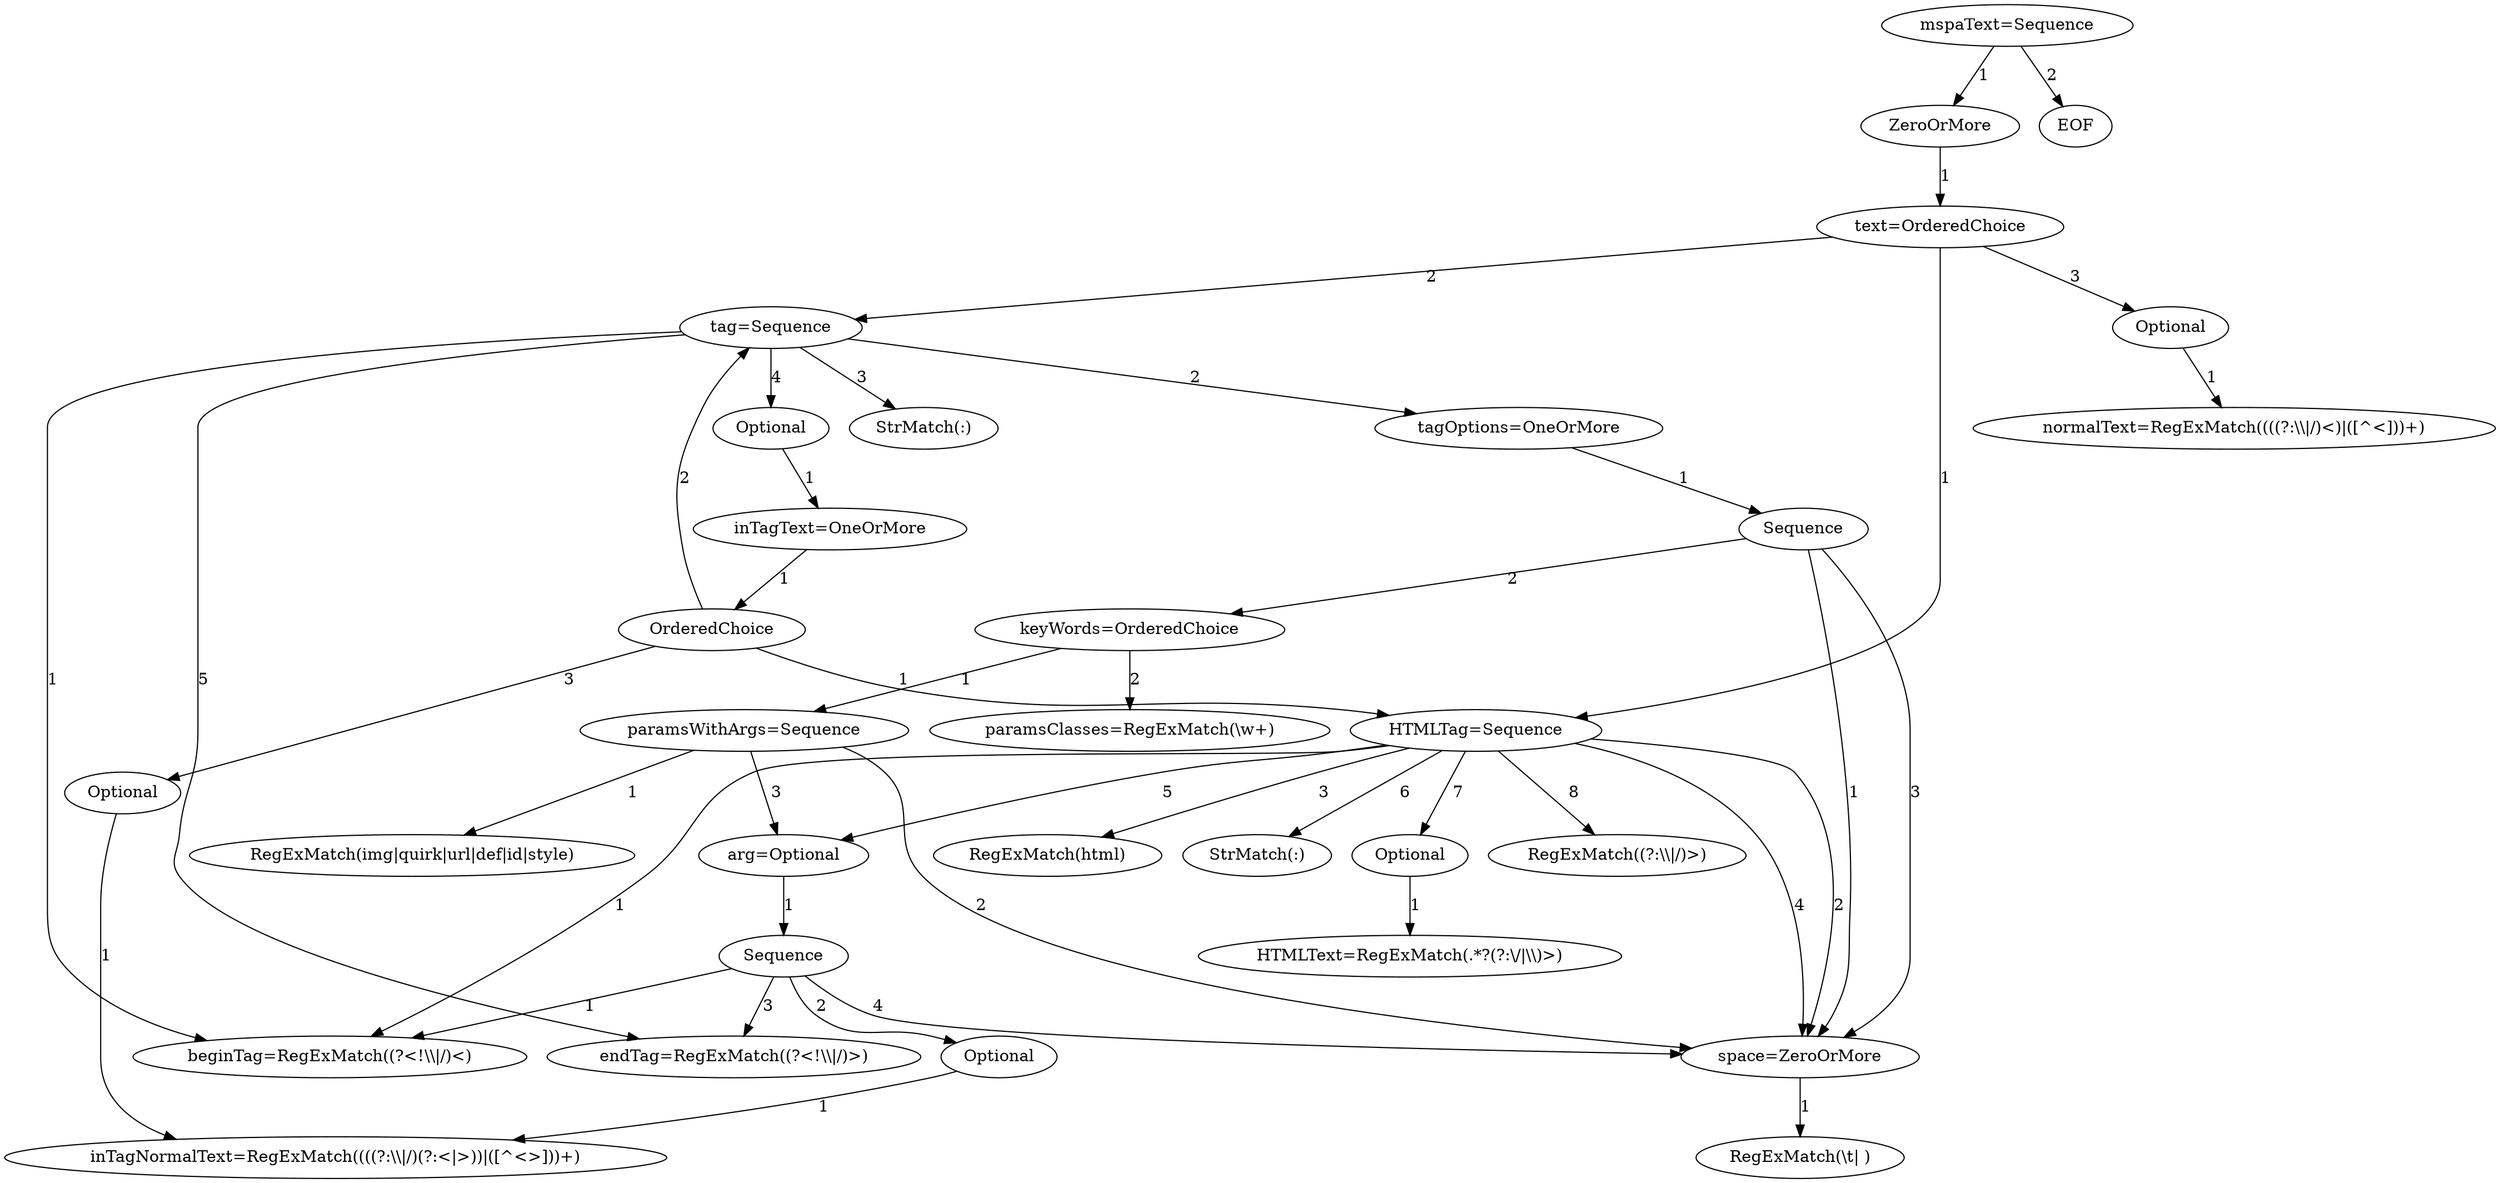 digraph arpeggio_graph {
1868648516016 [label="mspaText=Sequence"];
1868648516016->1868648515904 [label="1"]

1868648515904 [label="ZeroOrMore"];
1868648515904->1868648516296 [label="1"]

1868648516296 [label="text=OrderedChoice"];
1868648516296->1868648516688 [label="1"]

1868648516688 [label="HTMLTag=Sequence"];
1868648516688->1868648516856 [label="1"]

1868648516856 [label="beginTag=RegExMatch((?<!\\\\|/)<)"];
1868648516688->1868648517248 [label="2"]

1868648517248 [label="space=ZeroOrMore"];
1868648517248->1868648516800 [label="1"]

1868648516800 [label="RegExMatch(\\t| )"];
1868648516688->1868648516464 [label="3"]

1868648516464 [label="RegExMatch(html)"];
1868648516688->1868648517248 [label="4"]

1868648516688->1868648517360 [label="5"]

1868648517360 [label="arg=Optional"];
1868648517360->1868648516912 [label="1"]

1868648516912 [label="Sequence"];
1868648516912->1868648516856 [label="1"]

1868648516912->1868648517192 [label="2"]

1868648517192 [label="Optional"];
1868648517192->1868648517304 [label="1"]

1868648517304 [label="inTagNormalText=RegExMatch((((?:\\\\|/)(?:<|>))|([^<>]))+)"];
1868648516912->1868648517416 [label="3"]

1868648517416 [label="endTag=RegExMatch((?<!\\\\|/)>)"];
1868648516912->1868648517248 [label="4"]

1868648516688->1868648517136 [label="6"]

1868648517136 [label="StrMatch(:)"];
1868648516688->1868648516520 [label="7"]

1868648516520 [label="Optional"];
1868648516520->1868648517584 [label="1"]

1868648517584 [label="HTMLText=RegExMatch(.*?(?:\\/|\\\\)>)"];
1868648516688->1868648516632 [label="8"]

1868648516632 [label="RegExMatch((?:\\\\|/)>)"];
1868648516296->1868648517472 [label="2"]

1868648517472 [label="tag=Sequence"];
1868648517472->1868648516856 [label="1"]

1868648517472->1868648562928 [label="2"]

1868648562928 [label="tagOptions=OneOrMore"];
1868648562928->1868648562872 [label="1"]

1868648562872 [label="Sequence"];
1868648562872->1868648517248 [label="1"]

1868648562872->1868648562984 [label="2"]

1868648562984 [label="keyWords=OrderedChoice"];
1868648562984->1868648563264 [label="1"]

1868648563264 [label="paramsWithArgs=Sequence"];
1868648563264->1868648563208 [label="1"]

1868648563208 [label="RegExMatch(img|quirk|url|def|id|style)"];
1868648563264->1868648517248 [label="2"]

1868648563264->1868648517360 [label="3"]

1868648562984->1868648563152 [label="2"]

1868648563152 [label="paramsClasses=RegExMatch(\\w+)"];
1868648562872->1868648517248 [label="3"]

1868648517472->1868648517528 [label="3"]

1868648517528 [label="StrMatch(:)"];
1868648517472->1868648516408 [label="4"]

1868648516408 [label="Optional"];
1868648516408->1868648563600 [label="1"]

1868648563600 [label="inTagText=OneOrMore"];
1868648563600->1868648563376 [label="1"]

1868648563376 [label="OrderedChoice"];
1868648563376->1868648516688 [label="1"]

1868648563376->1868648517472 [label="2"]

1868648563376->1868648563096 [label="3"]

1868648563096 [label="Optional"];
1868648563096->1868648517304 [label="1"]

1868648517472->1868648517416 [label="5"]

1868648516296->1868648516184 [label="3"]

1868648516184 [label="Optional"];
1868648516184->1868648562760 [label="1"]

1868648562760 [label="normalText=RegExMatch((((?:\\\\|/)<)|([^<]))+)"];
1868648516016->1868648516128 [label="2"]

1868648516128 [label="EOF"];
}